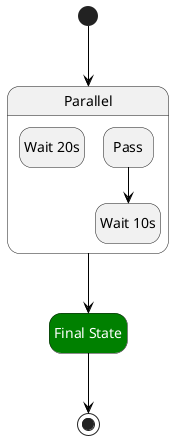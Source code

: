 
@startuml
hide empty description
skinparam LineBackgroundColor #black
skinparam ArrowColor #black
skinparam state {
    BackgroundColor<<aslFail>> #red
    FontColor<<aslFail>> #white

    BackgroundColor<<aslSucceed>> #green
    FontColor<<aslSucceed>> #white
}
state "Parallel" as state1<<aslParallel>> {
state "Wait 20s" as state3<<aslWait>>
state "Pass" as state4<<aslPass>>
state "Wait 10s" as state5<<aslWait>>
}
state "Final State" as state2<<aslSucceed>>
[*] --> state1
state1 --> state2
state2 --> [*]
state4 --> state5
@enduml
